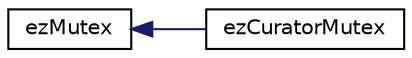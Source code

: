 digraph "Graphical Class Hierarchy"
{
 // LATEX_PDF_SIZE
  edge [fontname="Helvetica",fontsize="10",labelfontname="Helvetica",labelfontsize="10"];
  node [fontname="Helvetica",fontsize="10",shape=record];
  rankdir="LR";
  Node0 [label="ezMutex",height=0.2,width=0.4,color="black", fillcolor="white", style="filled",URL="$dd/dbe/classez_mutex.htm",tooltip="Provides a simple mechanism for mutual exclusion to prevent multiple threads from accessing a shared ..."];
  Node0 -> Node1 [dir="back",color="midnightblue",fontsize="10",style="solid",fontname="Helvetica"];
  Node1 [label="ezCuratorMutex",height=0.2,width=0.4,color="black", fillcolor="white", style="filled",URL="$da/d91/classez_curator_mutex.htm",tooltip="Custom mutex that allows to profile the time in the curator lock."];
}
